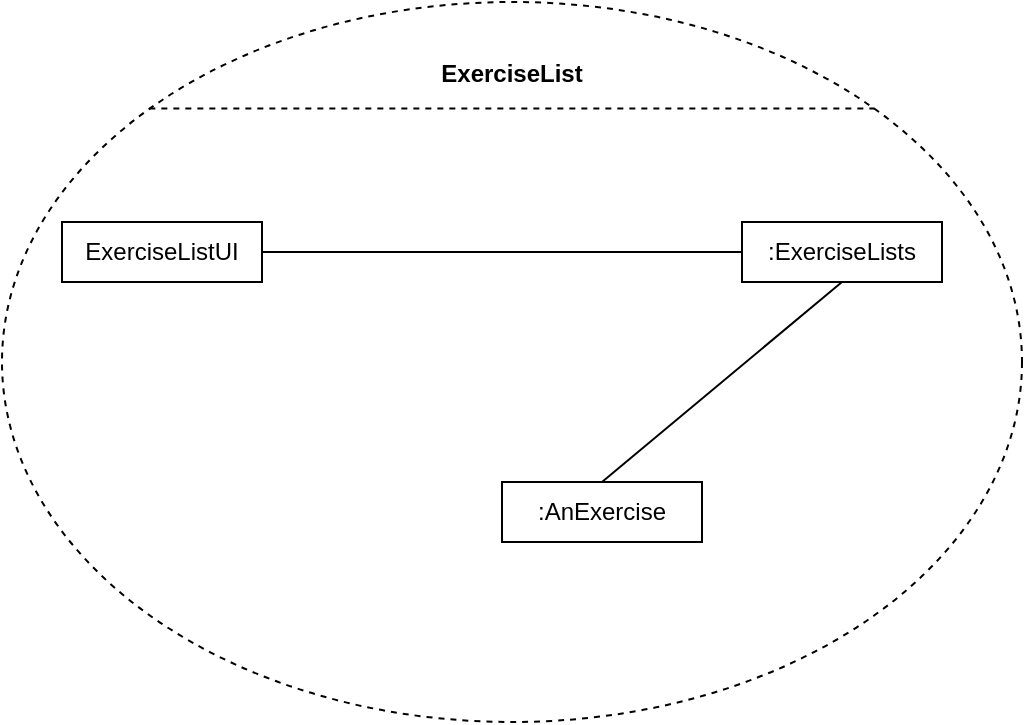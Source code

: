 <mxfile version="21.2.3" type="device">
  <diagram name="Sayfa -1" id="g8D_JB3-xM68kUNd5LbK">
    <mxGraphModel dx="612" dy="561" grid="1" gridSize="10" guides="1" tooltips="1" connect="1" arrows="1" fold="1" page="1" pageScale="1" pageWidth="827" pageHeight="1169" math="0" shadow="0">
      <root>
        <mxCell id="0" />
        <mxCell id="1" parent="0" />
        <mxCell id="0tV9UIn_t4dtA2rZTKmG-15" value="" style="shape=ellipse;container=1;horizontal=1;horizontalStack=0;resizeParent=1;resizeParentMax=0;resizeLast=0;html=1;dashed=1;collapsible=0;" vertex="1" parent="1">
          <mxGeometry x="290" y="100" width="510" height="360" as="geometry" />
        </mxCell>
        <mxCell id="0tV9UIn_t4dtA2rZTKmG-16" value="&lt;b&gt;ExerciseList&lt;/b&gt;" style="html=1;strokeColor=none;fillColor=none;align=center;verticalAlign=middle;spacingLeft=4;spacingRight=4;rotatable=0;points=[[0,0.5],[1,0.5]];resizeWidth=1;whiteSpace=wrap;" vertex="1" parent="0tV9UIn_t4dtA2rZTKmG-15">
          <mxGeometry y="12.522" width="510" height="46.957" as="geometry" />
        </mxCell>
        <mxCell id="0tV9UIn_t4dtA2rZTKmG-17" value="" style="line;strokeWidth=1;fillColor=none;rotatable=0;labelPosition=right;points=[];portConstraint=eastwest;dashed=1;resizeWidth=1;" vertex="1" parent="0tV9UIn_t4dtA2rZTKmG-15">
          <mxGeometry x="73.667" y="46.957" width="362.667" height="12.522" as="geometry" />
        </mxCell>
        <mxCell id="0tV9UIn_t4dtA2rZTKmG-18" value="ExerciseListUI" style="html=1;align=center;verticalAlign=middle;rotatable=0;whiteSpace=wrap;" vertex="1" parent="0tV9UIn_t4dtA2rZTKmG-15">
          <mxGeometry width="100" height="30" relative="1" as="geometry">
            <mxPoint x="30" y="110" as="offset" />
          </mxGeometry>
        </mxCell>
        <mxCell id="0tV9UIn_t4dtA2rZTKmG-19" value="" style="edgeStyle=none;endArrow=none;verticalAlign=middle;labelBackgroundColor=none;endSize=12;html=1;align=left;endFill=0;spacingLeft=4;rounded=0;exitX=1;exitY=0.5;exitDx=0;exitDy=0;entryX=0;entryY=0.5;entryDx=0;entryDy=0;" edge="1" parent="0tV9UIn_t4dtA2rZTKmG-15" source="0tV9UIn_t4dtA2rZTKmG-18">
          <mxGeometry x="0.564" y="93" relative="1" as="geometry">
            <mxPoint x="370" y="125" as="targetPoint" />
            <mxPoint as="offset" />
          </mxGeometry>
        </mxCell>
        <mxCell id="0tV9UIn_t4dtA2rZTKmG-21" value=":AnExercise" style="html=1;align=center;verticalAlign=middle;rotatable=0;whiteSpace=wrap;" vertex="1" parent="0tV9UIn_t4dtA2rZTKmG-15">
          <mxGeometry x="250" y="240" width="100" height="30" as="geometry" />
        </mxCell>
        <mxCell id="0tV9UIn_t4dtA2rZTKmG-22" value=":ExerciseLists" style="html=1;align=center;verticalAlign=middle;rotatable=0;whiteSpace=wrap;" vertex="1" parent="0tV9UIn_t4dtA2rZTKmG-15">
          <mxGeometry x="370" y="110" width="100" height="30" as="geometry" />
        </mxCell>
        <mxCell id="0tV9UIn_t4dtA2rZTKmG-23" value="" style="edgeStyle=none;endArrow=none;verticalAlign=middle;labelBackgroundColor=none;endSize=12;html=1;align=left;endFill=0;spacingLeft=4;rounded=0;exitX=0.5;exitY=0;exitDx=0;exitDy=0;entryX=0.5;entryY=1;entryDx=0;entryDy=0;" edge="1" parent="0tV9UIn_t4dtA2rZTKmG-15" source="0tV9UIn_t4dtA2rZTKmG-21">
          <mxGeometry x="0.564" y="93" relative="1" as="geometry">
            <mxPoint x="170" y="135" as="sourcePoint" />
            <mxPoint x="420" y="140" as="targetPoint" />
            <mxPoint as="offset" />
          </mxGeometry>
        </mxCell>
      </root>
    </mxGraphModel>
  </diagram>
</mxfile>

